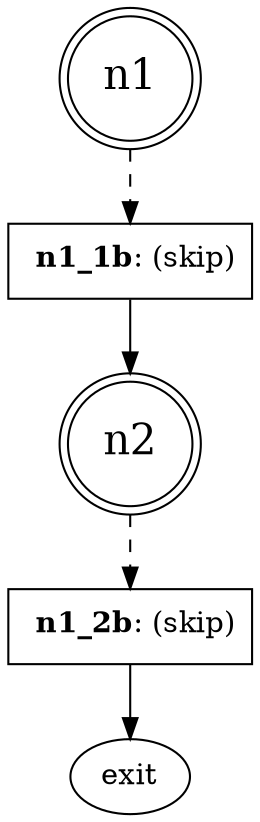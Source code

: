 digraph product {
n1 [fontsize=20, shape=doublecircle]
n1 -> n1_1b[style="dashed"];
n1_1b [label=< <B>n1_1b</B>: (skip)>, shape=box]
n1_1b -> n2
n2 [fontsize=20, shape=doublecircle]
n2 -> n1_2b[style="dashed"];
n1_2b [label=< <B>n1_2b</B>: (skip)>, shape=box]
n1_2b -> exit
}
